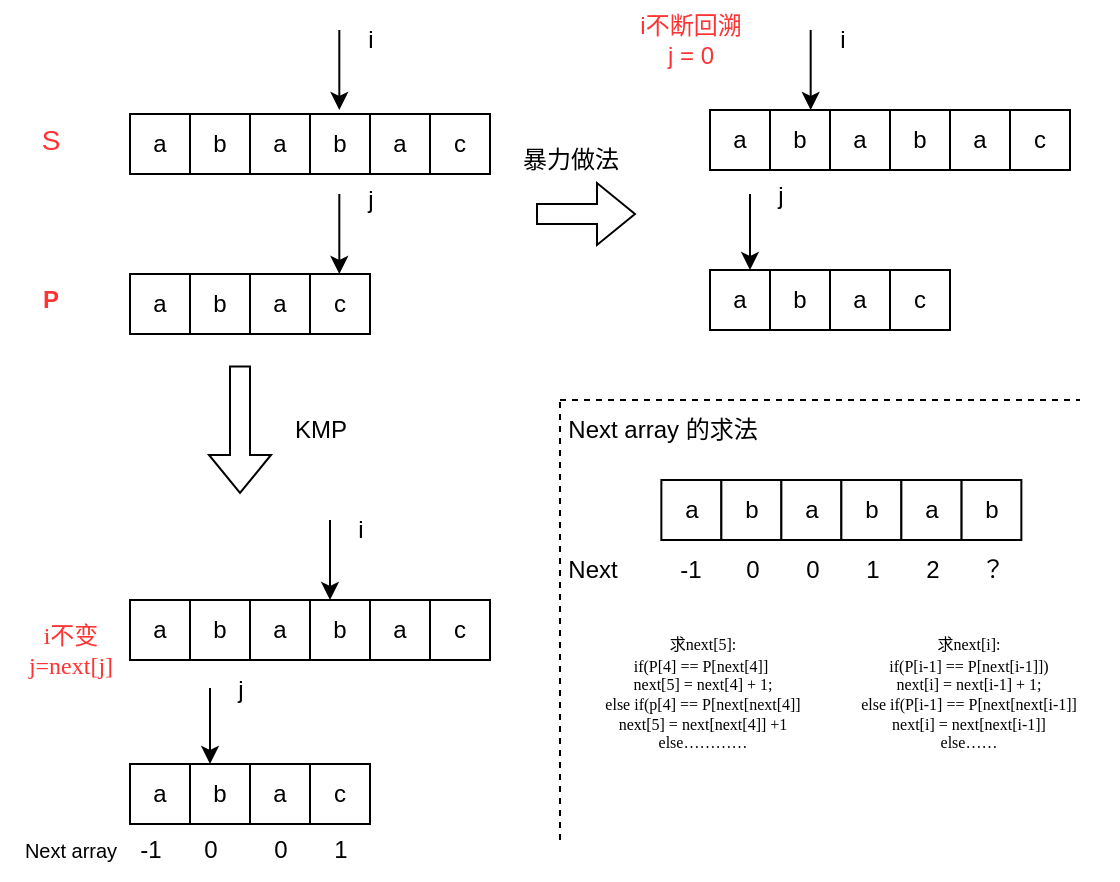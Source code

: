 <mxfile version="24.2.5" type="device" pages="3">
  <diagram name="KMP" id="AjlZS5QFBOv3GIELpBsU">
    <mxGraphModel dx="1038" dy="717" grid="1" gridSize="10" guides="1" tooltips="1" connect="1" arrows="1" fold="1" page="1" pageScale="1" pageWidth="827" pageHeight="1169" math="0" shadow="0">
      <root>
        <mxCell id="0" />
        <mxCell id="1" parent="0" />
        <mxCell id="bW-D60qsUh5rEk6J1FLn-1" value="a" style="whiteSpace=wrap;html=1;aspect=fixed;" parent="1" vertex="1">
          <mxGeometry x="65" y="337" width="30" height="30" as="geometry" />
        </mxCell>
        <mxCell id="bW-D60qsUh5rEk6J1FLn-2" value="b" style="whiteSpace=wrap;html=1;aspect=fixed;" parent="1" vertex="1">
          <mxGeometry x="95" y="337" width="30" height="30" as="geometry" />
        </mxCell>
        <mxCell id="bW-D60qsUh5rEk6J1FLn-3" value="a" style="whiteSpace=wrap;html=1;aspect=fixed;" parent="1" vertex="1">
          <mxGeometry x="125" y="337" width="30" height="30" as="geometry" />
        </mxCell>
        <mxCell id="bW-D60qsUh5rEk6J1FLn-4" value="c" style="whiteSpace=wrap;html=1;aspect=fixed;" parent="1" vertex="1">
          <mxGeometry x="215" y="337" width="30" height="30" as="geometry" />
        </mxCell>
        <mxCell id="bW-D60qsUh5rEk6J1FLn-5" value="b" style="whiteSpace=wrap;html=1;aspect=fixed;" parent="1" vertex="1">
          <mxGeometry x="155" y="337" width="30" height="30" as="geometry" />
        </mxCell>
        <mxCell id="bW-D60qsUh5rEk6J1FLn-6" value="a" style="whiteSpace=wrap;html=1;aspect=fixed;" parent="1" vertex="1">
          <mxGeometry x="185" y="337" width="30" height="30" as="geometry" />
        </mxCell>
        <mxCell id="bW-D60qsUh5rEk6J1FLn-7" value="&lt;font color=&quot;#ff3333&quot; style=&quot;font-size: 14px;&quot;&gt;S&lt;/font&gt;" style="text;html=1;align=center;verticalAlign=middle;resizable=0;points=[];autosize=1;strokeColor=none;fillColor=none;" parent="1" vertex="1">
          <mxGeometry x="10" y="335" width="30" height="30" as="geometry" />
        </mxCell>
        <mxCell id="bW-D60qsUh5rEk6J1FLn-8" value="a" style="whiteSpace=wrap;html=1;aspect=fixed;" parent="1" vertex="1">
          <mxGeometry x="65" y="417" width="30" height="30" as="geometry" />
        </mxCell>
        <mxCell id="bW-D60qsUh5rEk6J1FLn-9" value="c" style="whiteSpace=wrap;html=1;aspect=fixed;" parent="1" vertex="1">
          <mxGeometry x="155" y="417" width="30" height="30" as="geometry" />
        </mxCell>
        <mxCell id="bW-D60qsUh5rEk6J1FLn-10" value="b" style="whiteSpace=wrap;html=1;aspect=fixed;" parent="1" vertex="1">
          <mxGeometry x="95" y="417" width="30" height="30" as="geometry" />
        </mxCell>
        <mxCell id="bW-D60qsUh5rEk6J1FLn-11" value="a" style="whiteSpace=wrap;html=1;aspect=fixed;" parent="1" vertex="1">
          <mxGeometry x="125" y="417" width="30" height="30" as="geometry" />
        </mxCell>
        <mxCell id="bW-D60qsUh5rEk6J1FLn-13" value="&lt;font color=&quot;#ff3333&quot;&gt;&lt;b&gt;P&lt;/b&gt;&lt;/font&gt;" style="text;html=1;align=center;verticalAlign=middle;resizable=0;points=[];autosize=1;strokeColor=none;fillColor=none;" parent="1" vertex="1">
          <mxGeometry x="10" y="415" width="30" height="30" as="geometry" />
        </mxCell>
        <mxCell id="bW-D60qsUh5rEk6J1FLn-14" value="" style="endArrow=classic;html=1;rounded=0;" parent="1" edge="1">
          <mxGeometry width="50" height="50" relative="1" as="geometry">
            <mxPoint x="169.66" y="295" as="sourcePoint" />
            <mxPoint x="169.66" y="335" as="targetPoint" />
          </mxGeometry>
        </mxCell>
        <mxCell id="bW-D60qsUh5rEk6J1FLn-15" value="" style="endArrow=classic;html=1;rounded=0;" parent="1" edge="1">
          <mxGeometry width="50" height="50" relative="1" as="geometry">
            <mxPoint x="169.66" y="377" as="sourcePoint" />
            <mxPoint x="169.66" y="417" as="targetPoint" />
          </mxGeometry>
        </mxCell>
        <mxCell id="bW-D60qsUh5rEk6J1FLn-16" value="i" style="text;html=1;align=center;verticalAlign=middle;resizable=0;points=[];autosize=1;strokeColor=none;fillColor=none;" parent="1" vertex="1">
          <mxGeometry x="170" y="285" width="30" height="30" as="geometry" />
        </mxCell>
        <mxCell id="bW-D60qsUh5rEk6J1FLn-17" value="j" style="text;html=1;align=center;verticalAlign=middle;resizable=0;points=[];autosize=1;strokeColor=none;fillColor=none;" parent="1" vertex="1">
          <mxGeometry x="170" y="365" width="30" height="30" as="geometry" />
        </mxCell>
        <mxCell id="bW-D60qsUh5rEk6J1FLn-18" value="" style="shape=flexArrow;endArrow=classic;html=1;rounded=0;" parent="1" edge="1">
          <mxGeometry width="50" height="50" relative="1" as="geometry">
            <mxPoint x="268" y="387" as="sourcePoint" />
            <mxPoint x="318" y="387" as="targetPoint" />
          </mxGeometry>
        </mxCell>
        <mxCell id="bW-D60qsUh5rEk6J1FLn-19" value="暴力做法" style="text;html=1;align=center;verticalAlign=middle;resizable=0;points=[];autosize=1;strokeColor=none;fillColor=none;" parent="1" vertex="1">
          <mxGeometry x="250" y="345" width="70" height="30" as="geometry" />
        </mxCell>
        <mxCell id="bW-D60qsUh5rEk6J1FLn-20" value="a" style="whiteSpace=wrap;html=1;aspect=fixed;" parent="1" vertex="1">
          <mxGeometry x="355" y="335" width="30" height="30" as="geometry" />
        </mxCell>
        <mxCell id="bW-D60qsUh5rEk6J1FLn-21" value="b" style="whiteSpace=wrap;html=1;aspect=fixed;" parent="1" vertex="1">
          <mxGeometry x="385" y="335" width="30" height="30" as="geometry" />
        </mxCell>
        <mxCell id="bW-D60qsUh5rEk6J1FLn-22" value="a" style="whiteSpace=wrap;html=1;aspect=fixed;" parent="1" vertex="1">
          <mxGeometry x="415" y="335" width="30" height="30" as="geometry" />
        </mxCell>
        <mxCell id="bW-D60qsUh5rEk6J1FLn-23" value="c" style="whiteSpace=wrap;html=1;aspect=fixed;" parent="1" vertex="1">
          <mxGeometry x="505" y="335" width="30" height="30" as="geometry" />
        </mxCell>
        <mxCell id="bW-D60qsUh5rEk6J1FLn-24" value="b" style="whiteSpace=wrap;html=1;aspect=fixed;" parent="1" vertex="1">
          <mxGeometry x="445" y="335" width="30" height="30" as="geometry" />
        </mxCell>
        <mxCell id="bW-D60qsUh5rEk6J1FLn-25" value="a" style="whiteSpace=wrap;html=1;aspect=fixed;" parent="1" vertex="1">
          <mxGeometry x="475" y="335" width="30" height="30" as="geometry" />
        </mxCell>
        <mxCell id="bW-D60qsUh5rEk6J1FLn-26" value="a" style="whiteSpace=wrap;html=1;aspect=fixed;" parent="1" vertex="1">
          <mxGeometry x="355" y="415" width="30" height="30" as="geometry" />
        </mxCell>
        <mxCell id="bW-D60qsUh5rEk6J1FLn-27" value="c" style="whiteSpace=wrap;html=1;aspect=fixed;" parent="1" vertex="1">
          <mxGeometry x="445" y="415" width="30" height="30" as="geometry" />
        </mxCell>
        <mxCell id="bW-D60qsUh5rEk6J1FLn-28" value="b" style="whiteSpace=wrap;html=1;aspect=fixed;" parent="1" vertex="1">
          <mxGeometry x="385" y="415" width="30" height="30" as="geometry" />
        </mxCell>
        <mxCell id="bW-D60qsUh5rEk6J1FLn-29" value="a" style="whiteSpace=wrap;html=1;aspect=fixed;" parent="1" vertex="1">
          <mxGeometry x="415" y="415" width="30" height="30" as="geometry" />
        </mxCell>
        <mxCell id="bW-D60qsUh5rEk6J1FLn-30" value="" style="endArrow=classic;html=1;rounded=0;" parent="1" edge="1">
          <mxGeometry width="50" height="50" relative="1" as="geometry">
            <mxPoint x="405.34" y="295" as="sourcePoint" />
            <mxPoint x="405.34" y="335" as="targetPoint" />
          </mxGeometry>
        </mxCell>
        <mxCell id="bW-D60qsUh5rEk6J1FLn-31" value="" style="endArrow=classic;html=1;rounded=0;" parent="1" edge="1">
          <mxGeometry width="50" height="50" relative="1" as="geometry">
            <mxPoint x="375" y="377" as="sourcePoint" />
            <mxPoint x="375" y="415" as="targetPoint" />
          </mxGeometry>
        </mxCell>
        <mxCell id="bW-D60qsUh5rEk6J1FLn-32" value="i" style="text;html=1;align=center;verticalAlign=middle;resizable=0;points=[];autosize=1;strokeColor=none;fillColor=none;" parent="1" vertex="1">
          <mxGeometry x="405.68" y="285" width="30" height="30" as="geometry" />
        </mxCell>
        <mxCell id="bW-D60qsUh5rEk6J1FLn-33" value="j" style="text;html=1;align=center;verticalAlign=middle;resizable=0;points=[];autosize=1;strokeColor=none;fillColor=none;" parent="1" vertex="1">
          <mxGeometry x="375.34" y="363" width="30" height="30" as="geometry" />
        </mxCell>
        <mxCell id="bW-D60qsUh5rEk6J1FLn-34" value="" style="shape=flexArrow;endArrow=classic;html=1;rounded=0;" parent="1" edge="1">
          <mxGeometry width="50" height="50" relative="1" as="geometry">
            <mxPoint x="120" y="462.77" as="sourcePoint" />
            <mxPoint x="120" y="527" as="targetPoint" />
          </mxGeometry>
        </mxCell>
        <mxCell id="bW-D60qsUh5rEk6J1FLn-35" value="KMP" style="text;html=1;align=center;verticalAlign=middle;resizable=0;points=[];autosize=1;strokeColor=none;fillColor=none;" parent="1" vertex="1">
          <mxGeometry x="135" y="480" width="50" height="30" as="geometry" />
        </mxCell>
        <mxCell id="bW-D60qsUh5rEk6J1FLn-36" value="a" style="whiteSpace=wrap;html=1;aspect=fixed;" parent="1" vertex="1">
          <mxGeometry x="65" y="580" width="30" height="30" as="geometry" />
        </mxCell>
        <mxCell id="bW-D60qsUh5rEk6J1FLn-37" value="b" style="whiteSpace=wrap;html=1;aspect=fixed;" parent="1" vertex="1">
          <mxGeometry x="95" y="580" width="30" height="30" as="geometry" />
        </mxCell>
        <mxCell id="bW-D60qsUh5rEk6J1FLn-38" value="a" style="whiteSpace=wrap;html=1;aspect=fixed;" parent="1" vertex="1">
          <mxGeometry x="125" y="580" width="30" height="30" as="geometry" />
        </mxCell>
        <mxCell id="bW-D60qsUh5rEk6J1FLn-39" value="c" style="whiteSpace=wrap;html=1;aspect=fixed;" parent="1" vertex="1">
          <mxGeometry x="215" y="580" width="30" height="30" as="geometry" />
        </mxCell>
        <mxCell id="bW-D60qsUh5rEk6J1FLn-40" value="b" style="whiteSpace=wrap;html=1;aspect=fixed;" parent="1" vertex="1">
          <mxGeometry x="155" y="580" width="30" height="30" as="geometry" />
        </mxCell>
        <mxCell id="bW-D60qsUh5rEk6J1FLn-41" value="a" style="whiteSpace=wrap;html=1;aspect=fixed;" parent="1" vertex="1">
          <mxGeometry x="185" y="580" width="30" height="30" as="geometry" />
        </mxCell>
        <mxCell id="bW-D60qsUh5rEk6J1FLn-42" value="a" style="whiteSpace=wrap;html=1;aspect=fixed;" parent="1" vertex="1">
          <mxGeometry x="65" y="662" width="30" height="30" as="geometry" />
        </mxCell>
        <mxCell id="bW-D60qsUh5rEk6J1FLn-43" value="c" style="whiteSpace=wrap;html=1;aspect=fixed;" parent="1" vertex="1">
          <mxGeometry x="155" y="662" width="30" height="30" as="geometry" />
        </mxCell>
        <mxCell id="bW-D60qsUh5rEk6J1FLn-44" value="b" style="whiteSpace=wrap;html=1;aspect=fixed;" parent="1" vertex="1">
          <mxGeometry x="95" y="662" width="30" height="30" as="geometry" />
        </mxCell>
        <mxCell id="bW-D60qsUh5rEk6J1FLn-45" value="a" style="whiteSpace=wrap;html=1;aspect=fixed;" parent="1" vertex="1">
          <mxGeometry x="125" y="662" width="30" height="30" as="geometry" />
        </mxCell>
        <mxCell id="bW-D60qsUh5rEk6J1FLn-46" value="" style="endArrow=classic;html=1;rounded=0;" parent="1" edge="1">
          <mxGeometry width="50" height="50" relative="1" as="geometry">
            <mxPoint x="165" y="540" as="sourcePoint" />
            <mxPoint x="165" y="580" as="targetPoint" />
          </mxGeometry>
        </mxCell>
        <mxCell id="bW-D60qsUh5rEk6J1FLn-47" value="" style="endArrow=classic;html=1;rounded=0;" parent="1" edge="1">
          <mxGeometry width="50" height="50" relative="1" as="geometry">
            <mxPoint x="105" y="624" as="sourcePoint" />
            <mxPoint x="105" y="662" as="targetPoint" />
          </mxGeometry>
        </mxCell>
        <mxCell id="bW-D60qsUh5rEk6J1FLn-48" value="i" style="text;html=1;align=center;verticalAlign=middle;resizable=0;points=[];autosize=1;strokeColor=none;fillColor=none;" parent="1" vertex="1">
          <mxGeometry x="165.34" y="530" width="30" height="30" as="geometry" />
        </mxCell>
        <mxCell id="bW-D60qsUh5rEk6J1FLn-49" value="j" style="text;html=1;align=center;verticalAlign=middle;resizable=0;points=[];autosize=1;strokeColor=none;fillColor=none;" parent="1" vertex="1">
          <mxGeometry x="105.34" y="610" width="30" height="30" as="geometry" />
        </mxCell>
        <mxCell id="bW-D60qsUh5rEk6J1FLn-50" value="&lt;font style=&quot;font-size: 10px;&quot;&gt;Next array&lt;/font&gt;" style="text;html=1;align=center;verticalAlign=middle;resizable=0;points=[];autosize=1;strokeColor=none;fillColor=none;" parent="1" vertex="1">
          <mxGeometry y="690" width="70" height="30" as="geometry" />
        </mxCell>
        <mxCell id="bW-D60qsUh5rEk6J1FLn-51" value="-1" style="text;html=1;align=center;verticalAlign=middle;resizable=0;points=[];autosize=1;strokeColor=none;fillColor=none;" parent="1" vertex="1">
          <mxGeometry x="60" y="690" width="30" height="30" as="geometry" />
        </mxCell>
        <mxCell id="bW-D60qsUh5rEk6J1FLn-52" value="0" style="text;html=1;align=center;verticalAlign=middle;resizable=0;points=[];autosize=1;strokeColor=none;fillColor=none;" parent="1" vertex="1">
          <mxGeometry x="90" y="690" width="30" height="30" as="geometry" />
        </mxCell>
        <mxCell id="bW-D60qsUh5rEk6J1FLn-53" value="0" style="text;html=1;align=center;verticalAlign=middle;resizable=0;points=[];autosize=1;strokeColor=none;fillColor=none;" parent="1" vertex="1">
          <mxGeometry x="125" y="690" width="30" height="30" as="geometry" />
        </mxCell>
        <mxCell id="bW-D60qsUh5rEk6J1FLn-54" value="1" style="text;html=1;align=center;verticalAlign=middle;resizable=0;points=[];autosize=1;strokeColor=none;fillColor=none;" parent="1" vertex="1">
          <mxGeometry x="155" y="690" width="30" height="30" as="geometry" />
        </mxCell>
        <mxCell id="bW-D60qsUh5rEk6J1FLn-55" value="&lt;font color=&quot;#ff3333&quot; face=&quot;Lucida Console&quot;&gt;i不变&lt;/font&gt;&lt;div&gt;&lt;font color=&quot;#ff3333&quot; face=&quot;XQqsxluDvumf2vtW7b2o&quot;&gt;j=next[j]&lt;/font&gt;&lt;/div&gt;" style="text;html=1;align=center;verticalAlign=middle;resizable=0;points=[];autosize=1;strokeColor=none;fillColor=none;" parent="1" vertex="1">
          <mxGeometry y="585" width="70" height="40" as="geometry" />
        </mxCell>
        <mxCell id="bW-D60qsUh5rEk6J1FLn-56" value="&lt;font color=&quot;#ff3333&quot;&gt;i不断回溯&lt;/font&gt;&lt;div&gt;&lt;font color=&quot;#ff3333&quot;&gt;j = 0&lt;/font&gt;&lt;/div&gt;" style="text;html=1;align=center;verticalAlign=middle;resizable=0;points=[];autosize=1;strokeColor=none;fillColor=none;" parent="1" vertex="1">
          <mxGeometry x="310" y="280" width="70" height="40" as="geometry" />
        </mxCell>
        <mxCell id="bW-D60qsUh5rEk6J1FLn-58" value="a" style="whiteSpace=wrap;html=1;aspect=fixed;" parent="1" vertex="1">
          <mxGeometry x="330.68" y="520" width="30" height="30" as="geometry" />
        </mxCell>
        <mxCell id="bW-D60qsUh5rEk6J1FLn-59" value="b" style="whiteSpace=wrap;html=1;aspect=fixed;" parent="1" vertex="1">
          <mxGeometry x="360.68" y="520" width="30" height="30" as="geometry" />
        </mxCell>
        <mxCell id="bW-D60qsUh5rEk6J1FLn-60" value="a" style="whiteSpace=wrap;html=1;aspect=fixed;" parent="1" vertex="1">
          <mxGeometry x="390.68" y="520" width="30" height="30" as="geometry" />
        </mxCell>
        <mxCell id="bW-D60qsUh5rEk6J1FLn-61" value="b" style="whiteSpace=wrap;html=1;aspect=fixed;" parent="1" vertex="1">
          <mxGeometry x="480.68" y="520" width="30" height="30" as="geometry" />
        </mxCell>
        <mxCell id="bW-D60qsUh5rEk6J1FLn-62" value="b" style="whiteSpace=wrap;html=1;aspect=fixed;" parent="1" vertex="1">
          <mxGeometry x="420.68" y="520" width="30" height="30" as="geometry" />
        </mxCell>
        <mxCell id="bW-D60qsUh5rEk6J1FLn-63" value="a" style="whiteSpace=wrap;html=1;aspect=fixed;" parent="1" vertex="1">
          <mxGeometry x="450.68" y="520" width="30" height="30" as="geometry" />
        </mxCell>
        <mxCell id="bW-D60qsUh5rEk6J1FLn-64" value="" style="endArrow=none;dashed=1;html=1;rounded=0;" parent="1" edge="1">
          <mxGeometry width="50" height="50" relative="1" as="geometry">
            <mxPoint x="280" y="700" as="sourcePoint" />
            <mxPoint x="280" y="480" as="targetPoint" />
          </mxGeometry>
        </mxCell>
        <mxCell id="bW-D60qsUh5rEk6J1FLn-65" value="" style="endArrow=none;dashed=1;html=1;rounded=0;" parent="1" edge="1">
          <mxGeometry width="50" height="50" relative="1" as="geometry">
            <mxPoint x="280" y="480" as="sourcePoint" />
            <mxPoint x="540" y="480" as="targetPoint" />
          </mxGeometry>
        </mxCell>
        <mxCell id="bW-D60qsUh5rEk6J1FLn-66" value="Next array 的求法" style="text;html=1;align=center;verticalAlign=middle;resizable=0;points=[];autosize=1;strokeColor=none;fillColor=none;" parent="1" vertex="1">
          <mxGeometry x="270.68" y="480" width="120" height="30" as="geometry" />
        </mxCell>
        <mxCell id="bW-D60qsUh5rEk6J1FLn-67" value="Next" style="text;html=1;align=center;verticalAlign=middle;resizable=0;points=[];autosize=1;strokeColor=none;fillColor=none;" parent="1" vertex="1">
          <mxGeometry x="270.68" y="550" width="50" height="30" as="geometry" />
        </mxCell>
        <mxCell id="bW-D60qsUh5rEk6J1FLn-68" value="-1" style="text;html=1;align=center;verticalAlign=middle;resizable=0;points=[];autosize=1;strokeColor=none;fillColor=none;" parent="1" vertex="1">
          <mxGeometry x="330" y="550" width="30" height="30" as="geometry" />
        </mxCell>
        <mxCell id="bW-D60qsUh5rEk6J1FLn-69" value="0" style="text;html=1;align=center;verticalAlign=middle;resizable=0;points=[];autosize=1;strokeColor=none;fillColor=none;" parent="1" vertex="1">
          <mxGeometry x="360.68" y="550" width="30" height="30" as="geometry" />
        </mxCell>
        <mxCell id="bW-D60qsUh5rEk6J1FLn-70" value="0" style="text;html=1;align=center;verticalAlign=middle;resizable=0;points=[];autosize=1;strokeColor=none;fillColor=none;" parent="1" vertex="1">
          <mxGeometry x="390.68" y="550" width="30" height="30" as="geometry" />
        </mxCell>
        <mxCell id="bW-D60qsUh5rEk6J1FLn-71" value="1" style="text;html=1;align=center;verticalAlign=middle;resizable=0;points=[];autosize=1;strokeColor=none;fillColor=none;" parent="1" vertex="1">
          <mxGeometry x="420.68" y="550" width="30" height="30" as="geometry" />
        </mxCell>
        <mxCell id="bW-D60qsUh5rEk6J1FLn-72" value="2" style="text;html=1;align=center;verticalAlign=middle;resizable=0;points=[];autosize=1;strokeColor=none;fillColor=none;" parent="1" vertex="1">
          <mxGeometry x="450.68" y="550" width="30" height="30" as="geometry" />
        </mxCell>
        <mxCell id="bW-D60qsUh5rEk6J1FLn-73" value="？" style="text;html=1;align=center;verticalAlign=middle;resizable=0;points=[];autosize=1;strokeColor=none;fillColor=none;" parent="1" vertex="1">
          <mxGeometry x="475.68" y="550" width="40" height="30" as="geometry" />
        </mxCell>
        <mxCell id="bW-D60qsUh5rEk6J1FLn-74" value="&lt;font style=&quot;font-size: 8px;&quot; face=&quot;Lucida Console&quot;&gt;求next[5]:&lt;/font&gt;&lt;div style=&quot;font-size: 8px;&quot;&gt;&lt;font style=&quot;font-size: 8px;&quot; face=&quot;u3iK7wLZ1GxjPTUcQJvU&quot;&gt;if(P[4] == P[next[4]]&amp;nbsp;&lt;/font&gt;&lt;/div&gt;&lt;div style=&quot;font-size: 8px;&quot;&gt;&lt;font style=&quot;font-size: 8px;&quot; face=&quot;u3iK7wLZ1GxjPTUcQJvU&quot;&gt;next[5] = next[4] + 1;&lt;/font&gt;&lt;/div&gt;&lt;div style=&quot;font-size: 8px;&quot;&gt;&lt;font style=&quot;font-size: 8px;&quot; face=&quot;u3iK7wLZ1GxjPTUcQJvU&quot;&gt;else if(p[4] == P[next[next[4]]&lt;/font&gt;&lt;/div&gt;&lt;div style=&quot;font-size: 8px;&quot;&gt;&lt;font style=&quot;font-size: 8px;&quot; face=&quot;u3iK7wLZ1GxjPTUcQJvU&quot;&gt;next[5] = next[next[4]] +1&lt;/font&gt;&lt;/div&gt;&lt;div style=&quot;font-size: 8px;&quot;&gt;&lt;font style=&quot;font-size: 8px;&quot; face=&quot;u3iK7wLZ1GxjPTUcQJvU&quot;&gt;else&lt;/font&gt;&lt;span style=&quot;font-family: u3iK7wLZ1GxjPTUcQJvU; background-color: initial;&quot;&gt;…………&lt;/span&gt;&lt;/div&gt;" style="text;html=1;align=center;verticalAlign=middle;resizable=0;points=[];autosize=1;strokeColor=none;fillColor=none;" parent="1" vertex="1">
          <mxGeometry x="280.68" y="585" width="140" height="80" as="geometry" />
        </mxCell>
        <mxCell id="bW-D60qsUh5rEk6J1FLn-76" value="&lt;font face=&quot;Lucida Console&quot; style=&quot;font-size: 8px;&quot;&gt;求next[i]:&lt;/font&gt;&lt;div style=&quot;font-size: 8px;&quot;&gt;&lt;font face=&quot;zGy-uhngcRPZKJLIgJQ2&quot; style=&quot;font-size: 8px;&quot;&gt;if(P[i-1] == P[next[i-1]])&lt;/font&gt;&lt;/div&gt;&lt;div style=&quot;font-size: 8px;&quot;&gt;&lt;font face=&quot;zGy-uhngcRPZKJLIgJQ2&quot; style=&quot;font-size: 8px;&quot;&gt;next[i] = next[i-1] + 1;&lt;/font&gt;&lt;/div&gt;&lt;div style=&quot;font-size: 8px;&quot;&gt;&lt;font face=&quot;zGy-uhngcRPZKJLIgJQ2&quot; style=&quot;font-size: 8px;&quot;&gt;else if(P[i-1] == P[next[next[i-1]]&lt;/font&gt;&lt;/div&gt;&lt;div style=&quot;font-size: 8px;&quot;&gt;&lt;font face=&quot;zGy-uhngcRPZKJLIgJQ2&quot; style=&quot;font-size: 8px;&quot;&gt;next[i] = next[next[i-1]]&lt;/font&gt;&lt;/div&gt;&lt;div style=&quot;font-size: 8px;&quot;&gt;&lt;font face=&quot;zGy-uhngcRPZKJLIgJQ2&quot; style=&quot;font-size: 8px;&quot;&gt;else……&lt;/font&gt;&lt;/div&gt;" style="text;html=1;align=center;verticalAlign=middle;resizable=0;points=[];autosize=1;strokeColor=none;fillColor=none;" parent="1" vertex="1">
          <mxGeometry x="409" y="585" width="150" height="80" as="geometry" />
        </mxCell>
      </root>
    </mxGraphModel>
  </diagram>
  <diagram id="rBfhZvxR3InBGDNPu300" name="class035">
    <mxGraphModel dx="415" dy="287" grid="1" gridSize="10" guides="1" tooltips="1" connect="1" arrows="1" fold="1" page="1" pageScale="1" pageWidth="827" pageHeight="1169" math="0" shadow="0">
      <root>
        <mxCell id="0" />
        <mxCell id="1" parent="0" />
        <mxCell id="SYMwyRTNY7LIQnySU4Nt-1" value="&lt;font style=&quot;font-size: 10px;&quot;&gt;add(依次加入的数) : &lt;font style=&quot;font-size: 10px;&quot; color=&quot;#ff3333&quot;&gt;a&lt;/font&gt;&lt;font style=&quot;font-size: 10px;&quot; color=&quot;#ffcccc&quot;&gt; &lt;/font&gt;, &lt;font style=&quot;font-size: 10px;&quot; color=&quot;#66ff66&quot;&gt;b&lt;/font&gt; , &lt;font style=&quot;font-size: 10px;&quot; color=&quot;#00ffff&quot;&gt;a&lt;/font&gt; , &lt;font style=&quot;font-size: 10px;&quot; color=&quot;#0000ff&quot;&gt;b&lt;/font&gt;&amp;nbsp;&lt;/font&gt;" style="text;html=1;align=center;verticalAlign=middle;resizable=0;points=[];autosize=1;strokeColor=none;fillColor=none;" vertex="1" parent="1">
          <mxGeometry x="70" y="373" width="170" height="30" as="geometry" />
        </mxCell>
        <mxCell id="SYMwyRTNY7LIQnySU4Nt-2" value="&lt;font color=&quot;#ff3333&quot;&gt;val_cnt(记录词频)&lt;/font&gt;&lt;div style=&quot;font-size: 10px;&quot;&gt;key&amp;nbsp; &amp;nbsp; cnt&lt;/div&gt;&lt;div style=&quot;font-size: 10px;&quot;&gt;a&amp;nbsp; &amp;nbsp; &amp;nbsp; &amp;nbsp;2&lt;/div&gt;&lt;div style=&quot;font-size: 10px;&quot;&gt;&lt;span style=&quot;background-color: initial; font-size: 10px;&quot;&gt;b&amp;nbsp; &amp;nbsp; &amp;nbsp; &amp;nbsp;2&lt;/span&gt;&lt;/div&gt;&lt;div style=&quot;font-size: 10px;&quot;&gt;&lt;br style=&quot;font-size: 10px;&quot;&gt;&lt;/div&gt;" style="text;html=1;align=center;verticalAlign=middle;resizable=0;points=[];autosize=1;strokeColor=none;fillColor=none;fontSize=10;" vertex="1" parent="1">
          <mxGeometry x="150" y="303" width="100" height="70" as="geometry" />
        </mxCell>
        <mxCell id="SYMwyRTNY7LIQnySU4Nt-3" value="&lt;font color=&quot;#ff3333&quot; style=&quot;font-size: 10px;&quot;&gt;times_cnt&lt;/font&gt;" style="text;html=1;align=center;verticalAlign=middle;resizable=0;points=[];autosize=1;strokeColor=none;fillColor=none;" vertex="1" parent="1">
          <mxGeometry x="50" y="298" width="70" height="30" as="geometry" />
        </mxCell>
        <mxCell id="SYMwyRTNY7LIQnySU4Nt-4" value="times" style="text;html=1;align=center;verticalAlign=middle;resizable=0;points=[];autosize=1;strokeColor=none;fillColor=none;fontSize=9;" vertex="1" parent="1">
          <mxGeometry x="50" y="318" width="50" height="20" as="geometry" />
        </mxCell>
        <mxCell id="SYMwyRTNY7LIQnySU4Nt-5" value="2&lt;div style=&quot;font-size: 9px;&quot;&gt;1&lt;/div&gt;" style="text;html=1;align=center;verticalAlign=middle;resizable=0;points=[];autosize=1;strokeColor=none;fillColor=none;fontSize=9;" vertex="1" parent="1">
          <mxGeometry x="60" y="333" width="30" height="40" as="geometry" />
        </mxCell>
        <mxCell id="SYMwyRTNY7LIQnySU4Nt-6" value="{ &lt;font color=&quot;#00ffff&quot;&gt;a&lt;/font&gt; , &lt;font color=&quot;#0000ff&quot;&gt;b&lt;/font&gt; }&lt;div style=&quot;font-size: 9px;&quot;&gt;{ &lt;font color=&quot;#ff3333&quot;&gt;a &lt;/font&gt;, &lt;font color=&quot;#66ff66&quot;&gt;b&lt;/font&gt; }&lt;/div&gt;" style="text;html=1;align=center;verticalAlign=middle;resizable=0;points=[];autosize=1;strokeColor=none;fillColor=none;fontSize=9;" vertex="1" parent="1">
          <mxGeometry x="95" y="333" width="50" height="40" as="geometry" />
        </mxCell>
        <mxCell id="SYMwyRTNY7LIQnySU4Nt-7" value="&lt;font color=&quot;#ff3333&quot; style=&quot;font-size: 10px;&quot;&gt;top_times ：2&lt;/font&gt;" style="text;html=1;align=center;verticalAlign=middle;resizable=0;points=[];autosize=1;strokeColor=none;fillColor=none;" vertex="1" parent="1">
          <mxGeometry x="160" y="350" width="90" height="30" as="geometry" />
        </mxCell>
      </root>
    </mxGraphModel>
  </diagram>
  <diagram id="nZFm9M0kmMGzYErVqR6u" name="class035 all-O(1)">
    <mxGraphModel dx="716" dy="494" grid="1" gridSize="10" guides="1" tooltips="1" connect="1" arrows="1" fold="1" page="1" pageScale="1" pageWidth="827" pageHeight="1169" math="0" shadow="0">
      <root>
        <mxCell id="0" />
        <mxCell id="1" parent="0" />
        <mxCell id="snM5C4zPWYndFwAIb4mU-2" value="" style="rounded=0;whiteSpace=wrap;html=1;" vertex="1" parent="1">
          <mxGeometry x="180" y="340" width="40" height="120" as="geometry" />
        </mxCell>
        <mxCell id="snM5C4zPWYndFwAIb4mU-3" value="" style="endArrow=none;html=1;rounded=0;exitX=0;exitY=0.25;exitDx=0;exitDy=0;entryX=1;entryY=0.25;entryDx=0;entryDy=0;" edge="1" parent="1" source="snM5C4zPWYndFwAIb4mU-2" target="snM5C4zPWYndFwAIb4mU-2">
          <mxGeometry width="50" height="50" relative="1" as="geometry">
            <mxPoint x="220" y="330" as="sourcePoint" />
            <mxPoint x="270" y="280" as="targetPoint" />
          </mxGeometry>
        </mxCell>
        <mxCell id="snM5C4zPWYndFwAIb4mU-4" value="0" style="text;html=1;align=center;verticalAlign=middle;resizable=0;points=[];autosize=1;strokeColor=none;fillColor=none;fontColor=#FF3333;" vertex="1" parent="1">
          <mxGeometry x="185" y="340" width="30" height="30" as="geometry" />
        </mxCell>
        <mxCell id="snM5C4zPWYndFwAIb4mU-5" value="&quot;&quot;" style="text;html=1;align=center;verticalAlign=middle;resizable=0;points=[];autosize=1;strokeColor=none;fillColor=none;" vertex="1" parent="1">
          <mxGeometry x="185" y="398" width="30" height="30" as="geometry" />
        </mxCell>
        <mxCell id="snM5C4zPWYndFwAIb4mU-6" value="" style="rounded=0;whiteSpace=wrap;html=1;" vertex="1" parent="1">
          <mxGeometry x="404" y="340" width="40" height="120" as="geometry" />
        </mxCell>
        <mxCell id="snM5C4zPWYndFwAIb4mU-7" value="" style="endArrow=none;html=1;rounded=0;exitX=0;exitY=0.25;exitDx=0;exitDy=0;entryX=1;entryY=0.25;entryDx=0;entryDy=0;" edge="1" parent="1" source="snM5C4zPWYndFwAIb4mU-6" target="snM5C4zPWYndFwAIb4mU-6">
          <mxGeometry width="50" height="50" relative="1" as="geometry">
            <mxPoint x="444" y="330" as="sourcePoint" />
            <mxPoint x="494" y="280" as="targetPoint" />
          </mxGeometry>
        </mxCell>
        <mxCell id="snM5C4zPWYndFwAIb4mU-8" value="&lt;font style=&quot;font-size: 8px;&quot;&gt;&lt;b&gt;INT_MAX&lt;/b&gt;&lt;/font&gt;" style="text;html=1;align=center;verticalAlign=middle;resizable=0;points=[];autosize=1;strokeColor=none;fillColor=none;fontColor=#FF3333;" vertex="1" parent="1">
          <mxGeometry x="394" y="340" width="60" height="30" as="geometry" />
        </mxCell>
        <mxCell id="snM5C4zPWYndFwAIb4mU-9" value="&quot;&quot;" style="text;html=1;align=center;verticalAlign=middle;resizable=0;points=[];autosize=1;strokeColor=none;fillColor=none;" vertex="1" parent="1">
          <mxGeometry x="409" y="398" width="30" height="30" as="geometry" />
        </mxCell>
        <mxCell id="snM5C4zPWYndFwAIb4mU-10" value="" style="rounded=0;whiteSpace=wrap;html=1;" vertex="1" parent="1">
          <mxGeometry x="239" y="218" width="140" height="100" as="geometry" />
        </mxCell>
        <mxCell id="snM5C4zPWYndFwAIb4mU-11" value="" style="endArrow=none;html=1;rounded=0;entryX=1;entryY=0.25;entryDx=0;entryDy=0;exitX=0;exitY=0.25;exitDx=0;exitDy=0;" edge="1" parent="1" source="snM5C4zPWYndFwAIb4mU-10" target="snM5C4zPWYndFwAIb4mU-10">
          <mxGeometry width="50" height="50" relative="1" as="geometry">
            <mxPoint x="89" y="278" as="sourcePoint" />
            <mxPoint x="139" y="228" as="targetPoint" />
          </mxGeometry>
        </mxCell>
        <mxCell id="snM5C4zPWYndFwAIb4mU-12" value="&lt;font color=&quot;#ff3333&quot;&gt;&lt;b&gt;str_addr&lt;/b&gt;&lt;/font&gt;" style="text;html=1;align=center;verticalAlign=middle;resizable=0;points=[];autosize=1;strokeColor=none;fillColor=none;" vertex="1" parent="1">
          <mxGeometry x="234" y="188" width="70" height="30" as="geometry" />
        </mxCell>
        <mxCell id="snM5C4zPWYndFwAIb4mU-13" value="" style="endArrow=none;html=1;rounded=0;entryX=0.5;entryY=0;entryDx=0;entryDy=0;exitX=0.5;exitY=1;exitDx=0;exitDy=0;" edge="1" parent="1" source="snM5C4zPWYndFwAIb4mU-10" target="snM5C4zPWYndFwAIb4mU-10">
          <mxGeometry width="50" height="50" relative="1" as="geometry">
            <mxPoint x="129" y="338" as="sourcePoint" />
            <mxPoint x="179" y="288" as="targetPoint" />
          </mxGeometry>
        </mxCell>
        <mxCell id="snM5C4zPWYndFwAIb4mU-14" value="&lt;b&gt;string&lt;/b&gt;" style="text;html=1;align=center;verticalAlign=middle;resizable=0;points=[];autosize=1;strokeColor=none;fillColor=none;" vertex="1" parent="1">
          <mxGeometry x="244" y="218" width="60" height="30" as="geometry" />
        </mxCell>
        <mxCell id="snM5C4zPWYndFwAIb4mU-15" value="&lt;b&gt;address&lt;/b&gt;" style="text;html=1;align=center;verticalAlign=middle;resizable=0;points=[];autosize=1;strokeColor=none;fillColor=none;" vertex="1" parent="1">
          <mxGeometry x="304" y="218" width="70" height="30" as="geometry" />
        </mxCell>
        <mxCell id="snM5C4zPWYndFwAIb4mU-16" value="" style="endArrow=none;html=1;rounded=0;entryX=1;entryY=0.5;entryDx=0;entryDy=0;exitX=0;exitY=0.5;exitDx=0;exitDy=0;" edge="1" parent="1" source="snM5C4zPWYndFwAIb4mU-21" target="snM5C4zPWYndFwAIb4mU-10">
          <mxGeometry width="50" height="50" relative="1" as="geometry">
            <mxPoint x="149" y="328" as="sourcePoint" />
            <mxPoint x="199" y="278" as="targetPoint" />
          </mxGeometry>
        </mxCell>
        <mxCell id="snM5C4zPWYndFwAIb4mU-17" value="" style="endArrow=none;html=1;rounded=0;entryX=1;entryY=0.75;entryDx=0;entryDy=0;exitX=0;exitY=0.75;exitDx=0;exitDy=0;" edge="1" parent="1" source="snM5C4zPWYndFwAIb4mU-10" target="snM5C4zPWYndFwAIb4mU-10">
          <mxGeometry width="50" height="50" relative="1" as="geometry">
            <mxPoint x="279" y="348" as="sourcePoint" />
            <mxPoint x="329" y="298" as="targetPoint" />
          </mxGeometry>
        </mxCell>
        <mxCell id="snM5C4zPWYndFwAIb4mU-18" value="&lt;b&gt;a&lt;font color=&quot;#ff3333&quot;&gt;(2)&lt;/font&gt;&lt;/b&gt;" style="text;html=1;align=center;verticalAlign=middle;resizable=0;points=[];autosize=1;strokeColor=none;fillColor=none;" vertex="1" parent="1">
          <mxGeometry x="254" y="238" width="40" height="30" as="geometry" />
        </mxCell>
        <mxCell id="snM5C4zPWYndFwAIb4mU-19" value="&lt;b&gt;b&lt;font color=&quot;#ff3333&quot;&gt;(2)&lt;/font&gt;&lt;/b&gt;" style="text;html=1;align=center;verticalAlign=middle;resizable=0;points=[];autosize=1;strokeColor=none;fillColor=none;" vertex="1" parent="1">
          <mxGeometry x="249" y="268" width="50" height="30" as="geometry" />
        </mxCell>
        <mxCell id="snM5C4zPWYndFwAIb4mU-20" value="&lt;b&gt;c&lt;font color=&quot;#ff3333&quot;&gt;(1)&lt;/font&gt;&lt;/b&gt;" style="text;html=1;align=center;verticalAlign=middle;resizable=0;points=[];autosize=1;strokeColor=none;fillColor=none;" vertex="1" parent="1">
          <mxGeometry x="254" y="288" width="40" height="30" as="geometry" />
        </mxCell>
        <mxCell id="snM5C4zPWYndFwAIb4mU-22" value="" style="endArrow=none;html=1;rounded=0;entryX=1;entryY=0.5;entryDx=0;entryDy=0;exitX=0;exitY=0.5;exitDx=0;exitDy=0;" edge="1" parent="1" source="snM5C4zPWYndFwAIb4mU-10" target="snM5C4zPWYndFwAIb4mU-21">
          <mxGeometry width="50" height="50" relative="1" as="geometry">
            <mxPoint x="239" y="268" as="sourcePoint" />
            <mxPoint x="379" y="268" as="targetPoint" />
          </mxGeometry>
        </mxCell>
        <mxCell id="snM5C4zPWYndFwAIb4mU-21" value="&lt;font color=&quot;#ff3333&quot; size=&quot;1&quot; style=&quot;&quot;&gt;&lt;b style=&quot;font-size: 6px;&quot;&gt;address是指&lt;/b&gt;&lt;/font&gt;&lt;div&gt;&lt;font color=&quot;#ff3333&quot; size=&quot;1&quot; style=&quot;&quot;&gt;&lt;b style=&quot;font-size: 6px;&quot;&gt;字符串对应的桶的内存地址&lt;/b&gt;&lt;/font&gt;&lt;/div&gt;" style="text;html=1;align=center;verticalAlign=middle;resizable=0;points=[];autosize=1;strokeColor=none;fillColor=none;" vertex="1" parent="1">
          <mxGeometry x="294" y="248" width="100" height="40" as="geometry" />
        </mxCell>
        <mxCell id="snM5C4zPWYndFwAIb4mU-23" value="" style="rounded=0;whiteSpace=wrap;html=1;" vertex="1" parent="1">
          <mxGeometry x="255" y="340" width="40" height="120" as="geometry" />
        </mxCell>
        <mxCell id="snM5C4zPWYndFwAIb4mU-24" value="" style="endArrow=none;html=1;rounded=0;exitX=0;exitY=0.25;exitDx=0;exitDy=0;entryX=1;entryY=0.25;entryDx=0;entryDy=0;" edge="1" parent="1" source="snM5C4zPWYndFwAIb4mU-23" target="snM5C4zPWYndFwAIb4mU-23">
          <mxGeometry width="50" height="50" relative="1" as="geometry">
            <mxPoint x="295" y="330" as="sourcePoint" />
            <mxPoint x="345" y="280" as="targetPoint" />
          </mxGeometry>
        </mxCell>
        <mxCell id="snM5C4zPWYndFwAIb4mU-25" value="1" style="text;html=1;align=center;verticalAlign=middle;resizable=0;points=[];autosize=1;strokeColor=none;fillColor=none;fontColor=#FF3333;" vertex="1" parent="1">
          <mxGeometry x="260" y="340" width="30" height="30" as="geometry" />
        </mxCell>
        <mxCell id="snM5C4zPWYndFwAIb4mU-26" value="&lt;b&gt;c&lt;/b&gt;" style="text;html=1;align=center;verticalAlign=middle;resizable=0;points=[];autosize=1;strokeColor=none;fillColor=none;" vertex="1" parent="1">
          <mxGeometry x="260" y="398" width="30" height="30" as="geometry" />
        </mxCell>
        <mxCell id="snM5C4zPWYndFwAIb4mU-27" value="" style="rounded=0;whiteSpace=wrap;html=1;" vertex="1" parent="1">
          <mxGeometry x="330" y="340" width="40" height="120" as="geometry" />
        </mxCell>
        <mxCell id="snM5C4zPWYndFwAIb4mU-28" value="" style="endArrow=none;html=1;rounded=0;exitX=0;exitY=0.25;exitDx=0;exitDy=0;entryX=1;entryY=0.25;entryDx=0;entryDy=0;" edge="1" parent="1" source="snM5C4zPWYndFwAIb4mU-27" target="snM5C4zPWYndFwAIb4mU-27">
          <mxGeometry width="50" height="50" relative="1" as="geometry">
            <mxPoint x="370" y="330" as="sourcePoint" />
            <mxPoint x="420" y="280" as="targetPoint" />
          </mxGeometry>
        </mxCell>
        <mxCell id="snM5C4zPWYndFwAIb4mU-29" value="2" style="text;html=1;align=center;verticalAlign=middle;resizable=0;points=[];autosize=1;strokeColor=none;fillColor=none;fontColor=#FF3333;" vertex="1" parent="1">
          <mxGeometry x="335" y="340" width="30" height="30" as="geometry" />
        </mxCell>
        <mxCell id="snM5C4zPWYndFwAIb4mU-30" value="&lt;b&gt;a&lt;/b&gt;&lt;div&gt;&lt;b&gt;b&lt;/b&gt;&lt;/div&gt;" style="text;html=1;align=center;verticalAlign=middle;resizable=0;points=[];autosize=1;strokeColor=none;fillColor=none;" vertex="1" parent="1">
          <mxGeometry x="335" y="393" width="30" height="40" as="geometry" />
        </mxCell>
        <mxCell id="snM5C4zPWYndFwAIb4mU-33" value="" style="endArrow=classic;html=1;rounded=0;" edge="1" parent="1">
          <mxGeometry width="50" height="50" relative="1" as="geometry">
            <mxPoint x="220" y="407.76" as="sourcePoint" />
            <mxPoint x="255" y="407.76" as="targetPoint" />
          </mxGeometry>
        </mxCell>
        <mxCell id="snM5C4zPWYndFwAIb4mU-34" value="" style="endArrow=classic;html=1;rounded=0;" edge="1" parent="1">
          <mxGeometry width="50" height="50" relative="1" as="geometry">
            <mxPoint x="255" y="417.76" as="sourcePoint" />
            <mxPoint x="220" y="417.76" as="targetPoint" />
          </mxGeometry>
        </mxCell>
        <mxCell id="snM5C4zPWYndFwAIb4mU-35" value="" style="endArrow=classic;html=1;rounded=0;" edge="1" parent="1">
          <mxGeometry width="50" height="50" relative="1" as="geometry">
            <mxPoint x="295" y="407.76" as="sourcePoint" />
            <mxPoint x="330" y="408" as="targetPoint" />
          </mxGeometry>
        </mxCell>
        <mxCell id="snM5C4zPWYndFwAIb4mU-36" value="" style="endArrow=classic;html=1;rounded=0;" edge="1" parent="1">
          <mxGeometry width="50" height="50" relative="1" as="geometry">
            <mxPoint x="330" y="418" as="sourcePoint" />
            <mxPoint x="295" y="417.76" as="targetPoint" />
          </mxGeometry>
        </mxCell>
        <mxCell id="snM5C4zPWYndFwAIb4mU-37" value="" style="endArrow=classic;html=1;rounded=0;entryX=0.012;entryY=0.567;entryDx=0;entryDy=0;entryPerimeter=0;" edge="1" parent="1" target="snM5C4zPWYndFwAIb4mU-6">
          <mxGeometry width="50" height="50" relative="1" as="geometry">
            <mxPoint x="369" y="407.8" as="sourcePoint" />
            <mxPoint x="399" y="407.8" as="targetPoint" />
          </mxGeometry>
        </mxCell>
        <mxCell id="snM5C4zPWYndFwAIb4mU-38" value="" style="endArrow=classic;html=1;rounded=0;exitX=-0.009;exitY=0.641;exitDx=0;exitDy=0;exitPerimeter=0;" edge="1" parent="1" source="snM5C4zPWYndFwAIb4mU-6">
          <mxGeometry width="50" height="50" relative="1" as="geometry">
            <mxPoint x="399" y="417.8" as="sourcePoint" />
            <mxPoint x="369" y="417.8" as="targetPoint" />
          </mxGeometry>
        </mxCell>
        <mxCell id="snM5C4zPWYndFwAIb4mU-39" value="" style="endArrow=classic;html=1;rounded=0;" edge="1" parent="1">
          <mxGeometry width="50" height="50" relative="1" as="geometry">
            <mxPoint x="195" y="351.786" as="sourcePoint" />
            <mxPoint x="160" y="350" as="targetPoint" />
          </mxGeometry>
        </mxCell>
        <mxCell id="snM5C4zPWYndFwAIb4mU-40" value="词频" style="text;html=1;align=center;verticalAlign=middle;resizable=0;points=[];autosize=1;strokeColor=none;fillColor=none;" vertex="1" parent="1">
          <mxGeometry x="120" y="330" width="50" height="30" as="geometry" />
        </mxCell>
      </root>
    </mxGraphModel>
  </diagram>
</mxfile>
